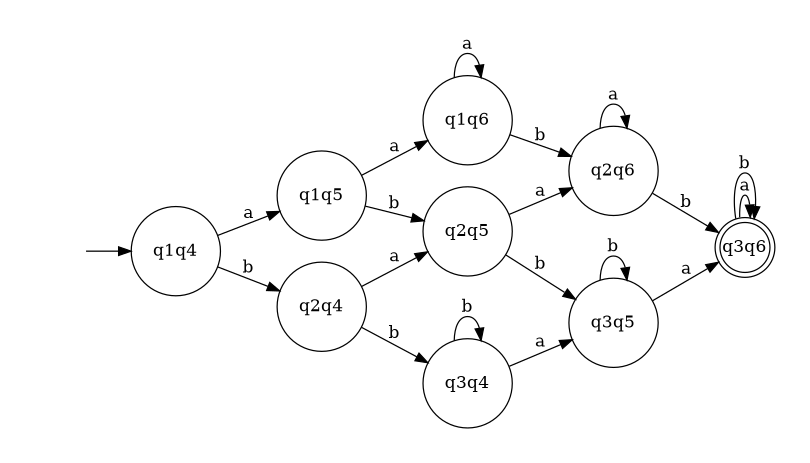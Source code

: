 digraph {
	rankdir=LR;
	margin=0.2;
	size=5;
	node [margin=0.1 shape=circle];
	q3q6[margin=0 shape=doublecircle];
	" "[color=white width=0];
	" " -> q1q4;
	q1q4 -> q1q5 [label="a"];
	q1q4 -> q2q4 [label="b"];
	q2q4 -> q2q5 [label="a"];
	q2q4 -> q3q4 [label="b"];
	q1q5 -> q1q6 [label="a"];
	q1q5 -> q2q5 [label="b"];
	q3q4 -> q3q5 [label="a"];
	q3q4 -> q3q4 [label="b"];
	q1q6 -> q1q6 [label="a"];
	q1q6 -> q2q6 [label="b"];
	q2q5 -> q2q6 [label="a"];
	q2q5 -> q3q5 [label="b"];
	q2q6 -> q2q6 [label="a"];
	q2q6 -> q3q6 [label="b"];
	q3q5 -> q3q6 [label="a"];
	q3q5 -> q3q5 [label="b"];
	q3q6 -> q3q6 [label="a"];
	q3q6 -> q3q6 [label="b"];
}
